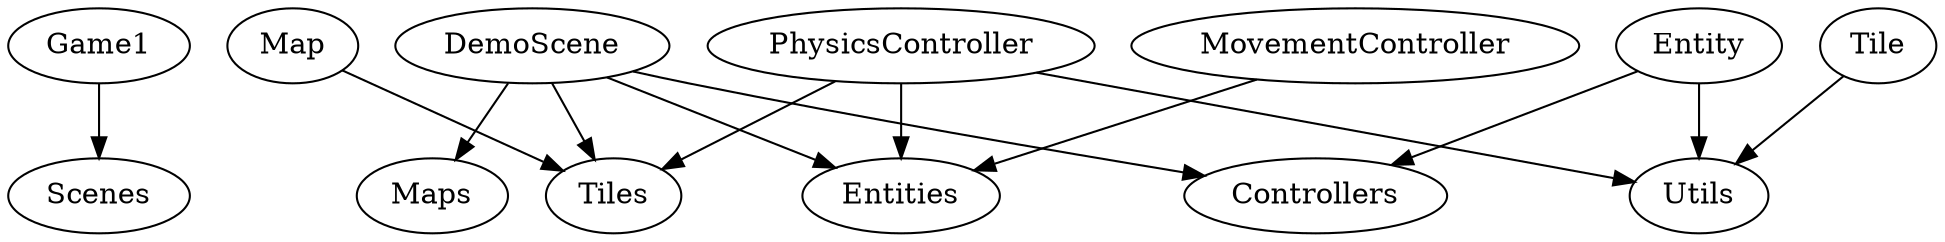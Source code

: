 // First-Party Dependency Graph
digraph {
	Game1 -> Scenes
	Map -> Tiles
	DemoScene -> Controllers
	DemoScene -> Entities
	DemoScene -> Maps
	DemoScene -> Tiles
	Tile -> Utils
	PhysicsController -> Entities
	PhysicsController -> Tiles
	PhysicsController -> Utils
	MovementController -> Entities
	Entity -> Controllers
	Entity -> Utils
}

